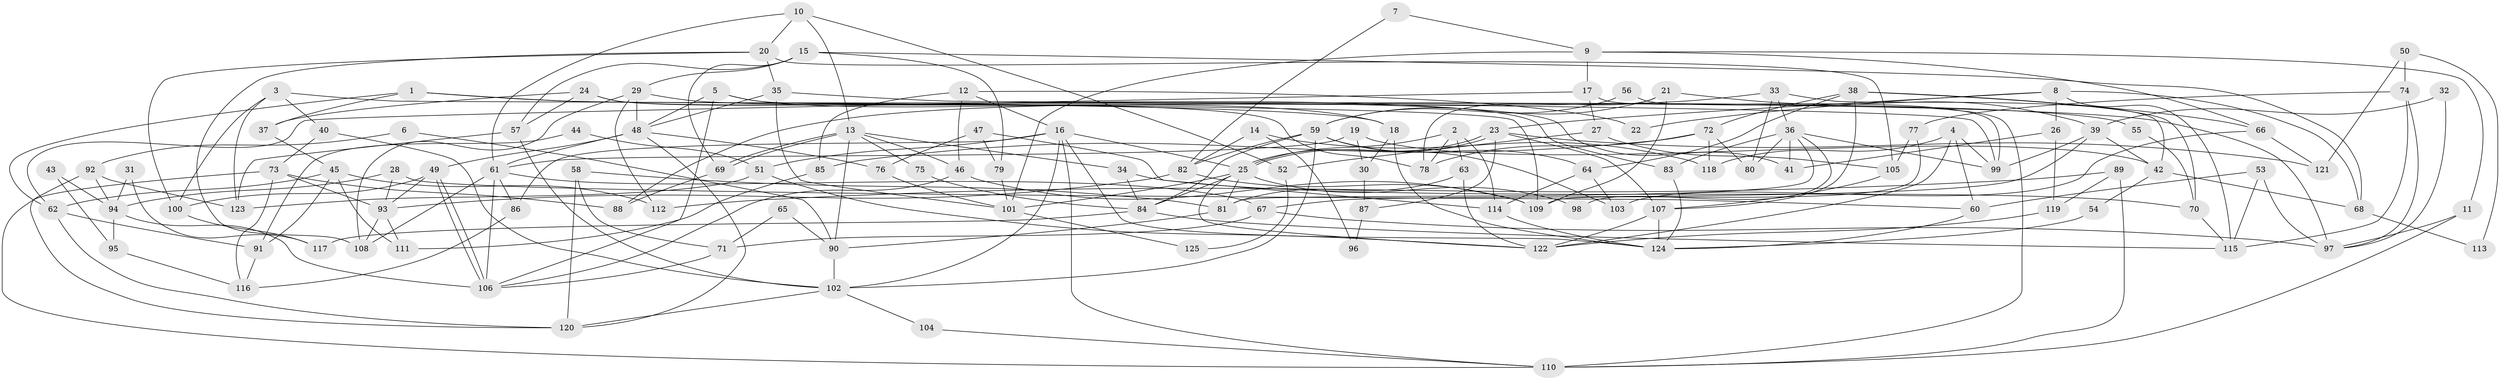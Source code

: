 // coarse degree distribution, {10: 0.08108108108108109, 5: 0.1891891891891892, 11: 0.13513513513513514, 12: 0.08108108108108109, 6: 0.08108108108108109, 7: 0.08108108108108109, 24: 0.02702702702702703, 4: 0.13513513513513514, 9: 0.05405405405405406, 3: 0.02702702702702703, 2: 0.10810810810810811}
// Generated by graph-tools (version 1.1) at 2025/18/03/04/25 18:18:59]
// undirected, 125 vertices, 250 edges
graph export_dot {
graph [start="1"]
  node [color=gray90,style=filled];
  1;
  2;
  3;
  4;
  5;
  6;
  7;
  8;
  9;
  10;
  11;
  12;
  13;
  14;
  15;
  16;
  17;
  18;
  19;
  20;
  21;
  22;
  23;
  24;
  25;
  26;
  27;
  28;
  29;
  30;
  31;
  32;
  33;
  34;
  35;
  36;
  37;
  38;
  39;
  40;
  41;
  42;
  43;
  44;
  45;
  46;
  47;
  48;
  49;
  50;
  51;
  52;
  53;
  54;
  55;
  56;
  57;
  58;
  59;
  60;
  61;
  62;
  63;
  64;
  65;
  66;
  67;
  68;
  69;
  70;
  71;
  72;
  73;
  74;
  75;
  76;
  77;
  78;
  79;
  80;
  81;
  82;
  83;
  84;
  85;
  86;
  87;
  88;
  89;
  90;
  91;
  92;
  93;
  94;
  95;
  96;
  97;
  98;
  99;
  100;
  101;
  102;
  103;
  104;
  105;
  106;
  107;
  108;
  109;
  110;
  111;
  112;
  113;
  114;
  115;
  116;
  117;
  118;
  119;
  120;
  121;
  122;
  123;
  124;
  125;
  1 -- 97;
  1 -- 62;
  1 -- 18;
  1 -- 37;
  2 -- 25;
  2 -- 63;
  2 -- 78;
  2 -- 114;
  3 -- 123;
  3 -- 109;
  3 -- 40;
  3 -- 100;
  4 -- 122;
  4 -- 99;
  4 -- 60;
  4 -- 118;
  5 -- 18;
  5 -- 106;
  5 -- 41;
  5 -- 48;
  6 -- 90;
  6 -- 92;
  7 -- 82;
  7 -- 9;
  8 -- 115;
  8 -- 23;
  8 -- 22;
  8 -- 26;
  8 -- 68;
  9 -- 101;
  9 -- 17;
  9 -- 11;
  9 -- 66;
  10 -- 20;
  10 -- 13;
  10 -- 52;
  10 -- 61;
  11 -- 110;
  11 -- 97;
  12 -- 46;
  12 -- 16;
  12 -- 22;
  12 -- 85;
  13 -- 69;
  13 -- 69;
  13 -- 90;
  13 -- 34;
  13 -- 46;
  13 -- 75;
  14 -- 118;
  14 -- 82;
  14 -- 96;
  15 -- 68;
  15 -- 79;
  15 -- 29;
  15 -- 57;
  15 -- 69;
  16 -- 102;
  16 -- 25;
  16 -- 51;
  16 -- 86;
  16 -- 110;
  16 -- 124;
  17 -- 99;
  17 -- 62;
  17 -- 27;
  18 -- 124;
  18 -- 30;
  19 -- 61;
  19 -- 42;
  19 -- 30;
  20 -- 108;
  20 -- 100;
  20 -- 35;
  20 -- 105;
  21 -- 78;
  21 -- 109;
  21 -- 39;
  21 -- 59;
  23 -- 107;
  23 -- 25;
  23 -- 25;
  23 -- 87;
  23 -- 121;
  24 -- 57;
  24 -- 37;
  24 -- 78;
  24 -- 83;
  25 -- 122;
  25 -- 81;
  25 -- 84;
  25 -- 98;
  25 -- 101;
  26 -- 41;
  26 -- 119;
  27 -- 105;
  27 -- 52;
  28 -- 93;
  28 -- 60;
  28 -- 94;
  29 -- 48;
  29 -- 55;
  29 -- 108;
  29 -- 112;
  30 -- 87;
  31 -- 94;
  31 -- 117;
  32 -- 39;
  32 -- 97;
  33 -- 80;
  33 -- 88;
  33 -- 36;
  33 -- 42;
  34 -- 70;
  34 -- 84;
  35 -- 48;
  35 -- 99;
  35 -- 101;
  36 -- 99;
  36 -- 41;
  36 -- 80;
  36 -- 81;
  36 -- 83;
  36 -- 98;
  37 -- 45;
  38 -- 64;
  38 -- 66;
  38 -- 70;
  38 -- 72;
  38 -- 107;
  39 -- 67;
  39 -- 42;
  39 -- 99;
  40 -- 102;
  40 -- 73;
  42 -- 54;
  42 -- 68;
  43 -- 94;
  43 -- 95;
  44 -- 51;
  44 -- 91;
  45 -- 111;
  45 -- 62;
  45 -- 91;
  45 -- 112;
  46 -- 106;
  46 -- 109;
  47 -- 114;
  47 -- 76;
  47 -- 79;
  48 -- 61;
  48 -- 49;
  48 -- 76;
  48 -- 120;
  49 -- 106;
  49 -- 106;
  49 -- 93;
  49 -- 100;
  50 -- 121;
  50 -- 74;
  50 -- 113;
  51 -- 122;
  51 -- 123;
  52 -- 125;
  53 -- 60;
  53 -- 115;
  53 -- 97;
  54 -- 124;
  55 -- 70;
  56 -- 59;
  56 -- 110;
  57 -- 123;
  57 -- 102;
  58 -- 81;
  58 -- 120;
  58 -- 71;
  59 -- 84;
  59 -- 64;
  59 -- 82;
  59 -- 102;
  59 -- 103;
  60 -- 124;
  61 -- 67;
  61 -- 86;
  61 -- 106;
  61 -- 108;
  62 -- 91;
  62 -- 120;
  63 -- 81;
  63 -- 122;
  64 -- 114;
  64 -- 103;
  65 -- 90;
  65 -- 71;
  66 -- 103;
  66 -- 121;
  67 -- 97;
  67 -- 71;
  68 -- 113;
  69 -- 88;
  70 -- 115;
  71 -- 106;
  72 -- 78;
  72 -- 80;
  72 -- 85;
  72 -- 118;
  73 -- 93;
  73 -- 88;
  73 -- 110;
  73 -- 116;
  74 -- 77;
  74 -- 97;
  74 -- 115;
  75 -- 84;
  76 -- 101;
  77 -- 105;
  77 -- 109;
  79 -- 101;
  81 -- 90;
  82 -- 93;
  82 -- 109;
  83 -- 124;
  84 -- 115;
  84 -- 117;
  85 -- 111;
  86 -- 116;
  87 -- 96;
  89 -- 110;
  89 -- 112;
  89 -- 119;
  90 -- 102;
  91 -- 116;
  92 -- 94;
  92 -- 120;
  92 -- 123;
  93 -- 108;
  93 -- 111;
  94 -- 106;
  94 -- 95;
  95 -- 116;
  100 -- 117;
  101 -- 125;
  102 -- 104;
  102 -- 120;
  104 -- 110;
  105 -- 107;
  107 -- 124;
  107 -- 122;
  114 -- 124;
  119 -- 122;
}
